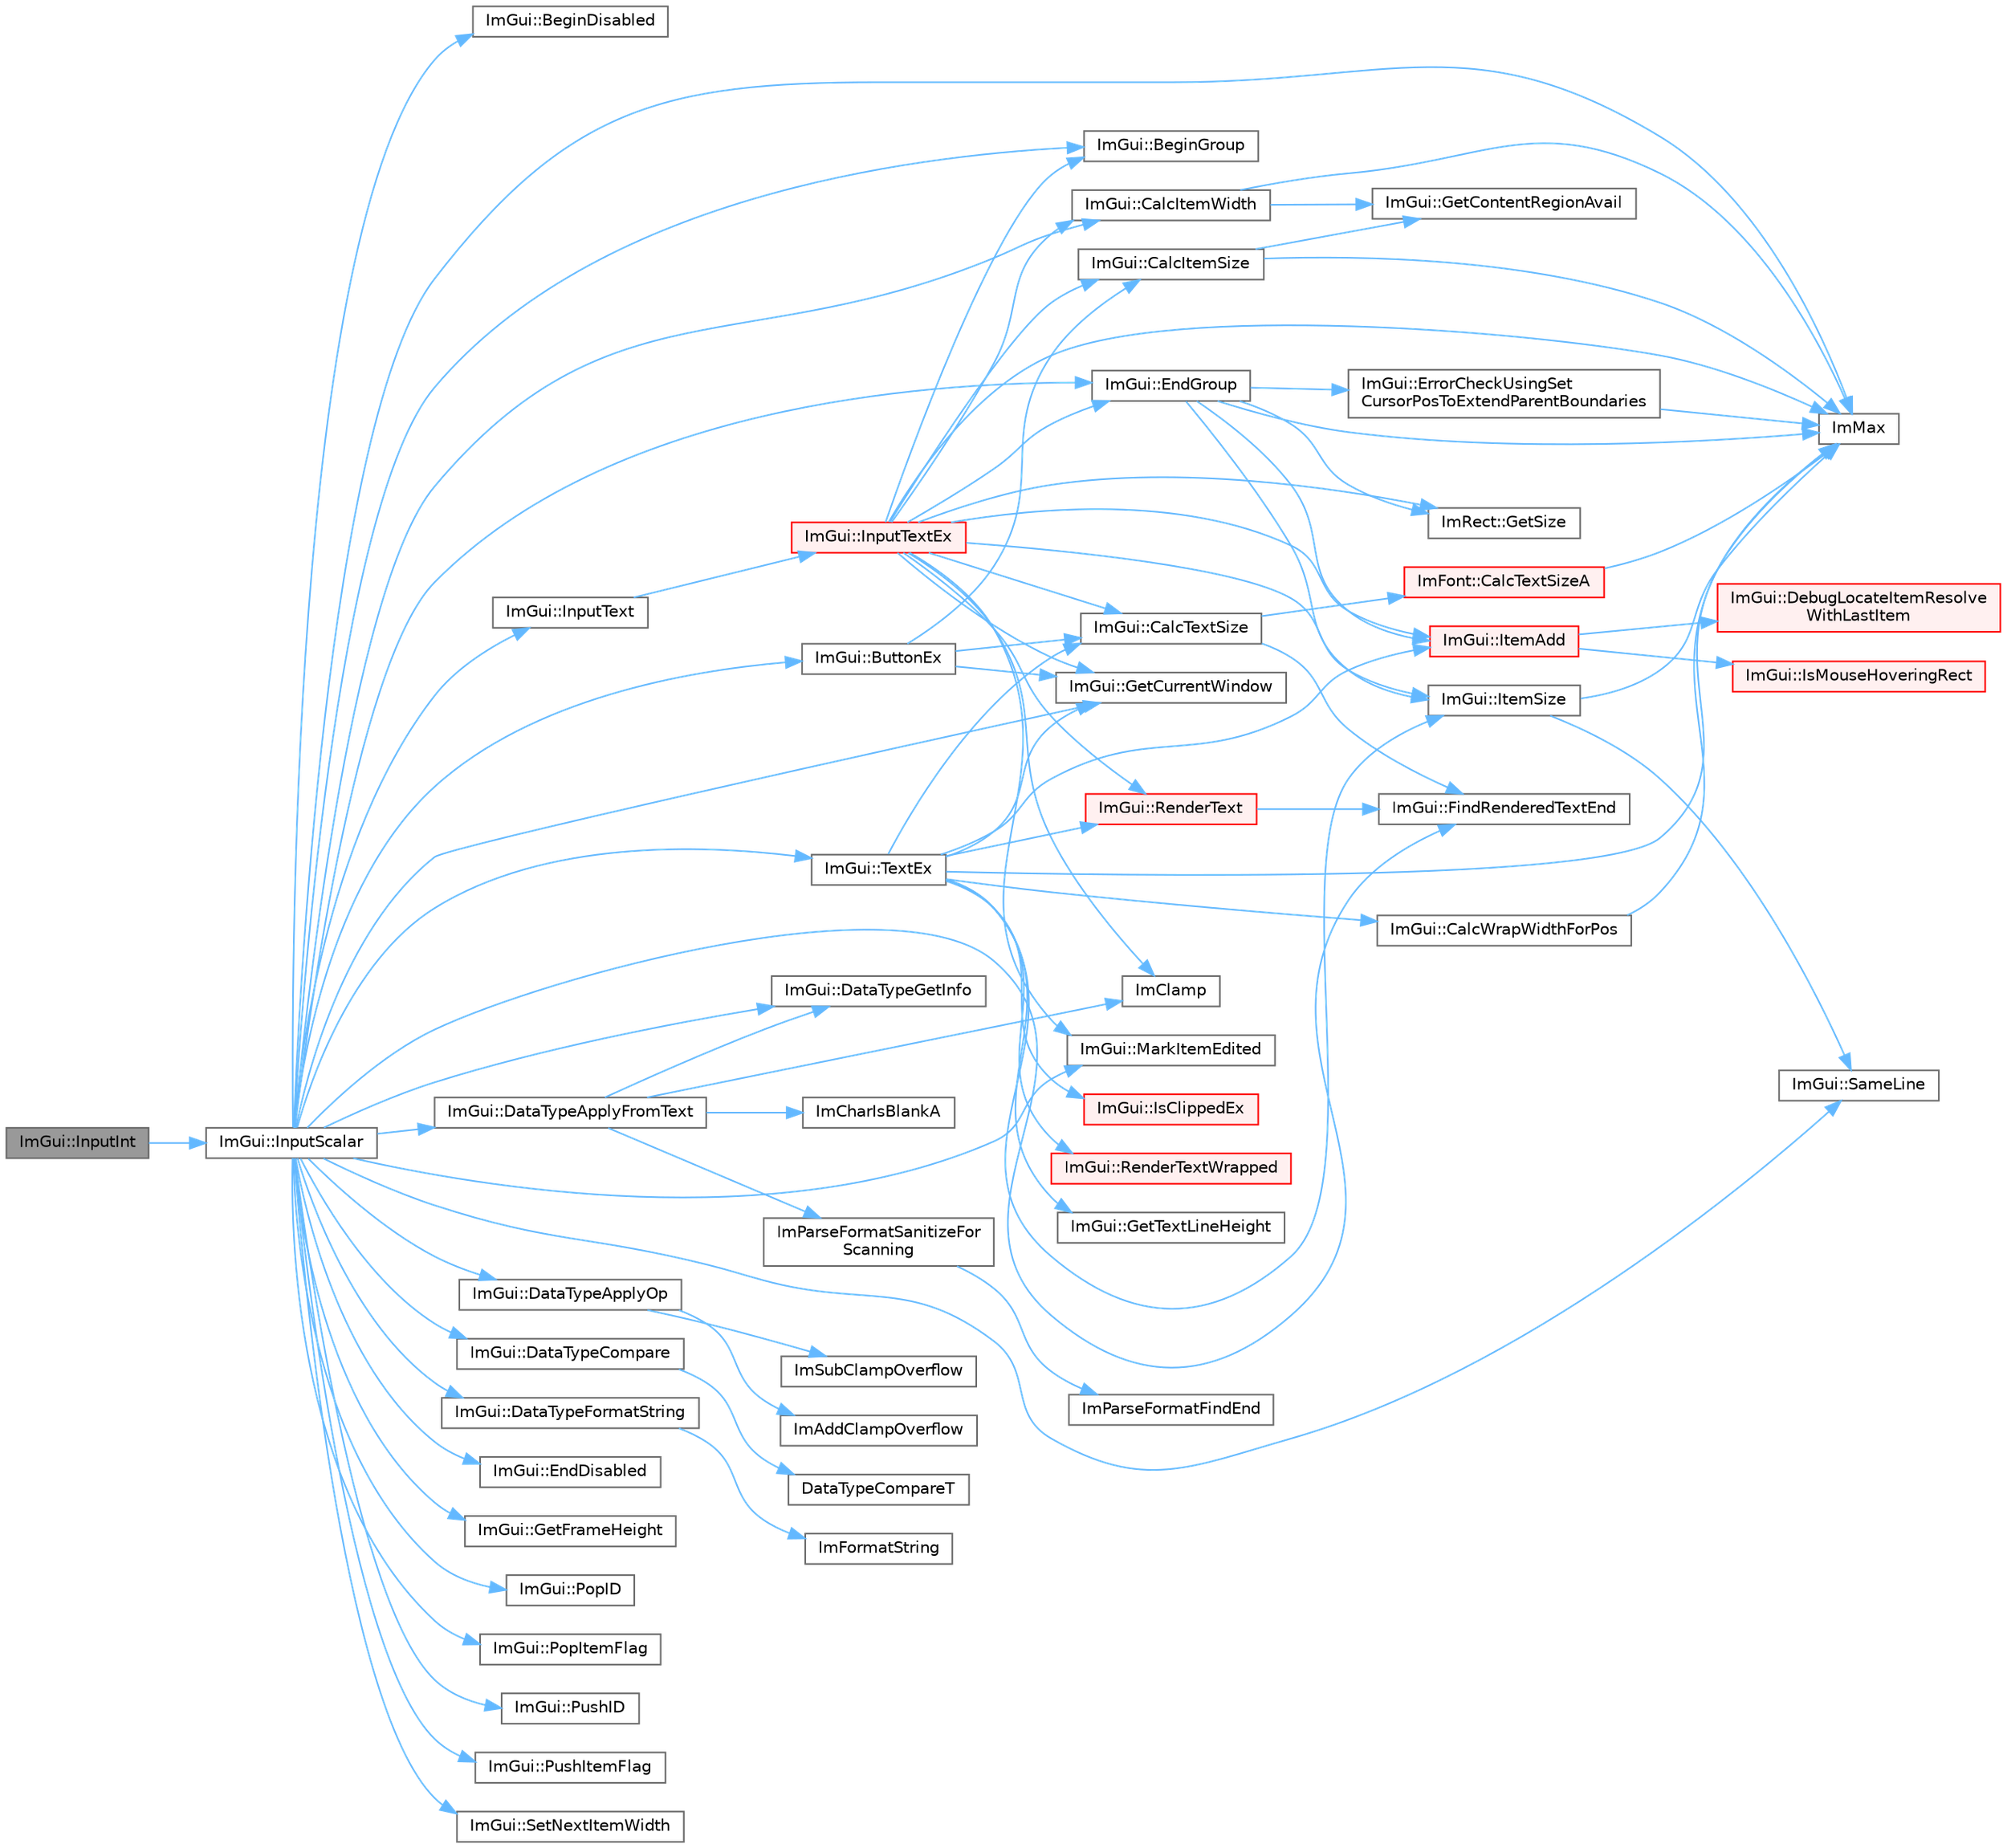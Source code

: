 digraph "ImGui::InputInt"
{
 // LATEX_PDF_SIZE
  bgcolor="transparent";
  edge [fontname=Helvetica,fontsize=10,labelfontname=Helvetica,labelfontsize=10];
  node [fontname=Helvetica,fontsize=10,shape=box,height=0.2,width=0.4];
  rankdir="LR";
  Node1 [id="Node000001",label="ImGui::InputInt",height=0.2,width=0.4,color="gray40", fillcolor="grey60", style="filled", fontcolor="black",tooltip=" "];
  Node1 -> Node2 [id="edge81_Node000001_Node000002",color="steelblue1",style="solid",tooltip=" "];
  Node2 [id="Node000002",label="ImGui::InputScalar",height=0.2,width=0.4,color="grey40", fillcolor="white", style="filled",URL="$namespace_im_gui.html#afdb54540b7480872fbb746f64344b374",tooltip=" "];
  Node2 -> Node3 [id="edge82_Node000002_Node000003",color="steelblue1",style="solid",tooltip=" "];
  Node3 [id="Node000003",label="ImGui::BeginDisabled",height=0.2,width=0.4,color="grey40", fillcolor="white", style="filled",URL="$namespace_im_gui.html#ae90e9a26f01d0d45f6bf7ca720d170d1",tooltip=" "];
  Node2 -> Node4 [id="edge83_Node000002_Node000004",color="steelblue1",style="solid",tooltip=" "];
  Node4 [id="Node000004",label="ImGui::BeginGroup",height=0.2,width=0.4,color="grey40", fillcolor="white", style="filled",URL="$namespace_im_gui.html#a42407e196b7ed2a8755bff28aae9805f",tooltip=" "];
  Node2 -> Node5 [id="edge84_Node000002_Node000005",color="steelblue1",style="solid",tooltip=" "];
  Node5 [id="Node000005",label="ImGui::ButtonEx",height=0.2,width=0.4,color="grey40", fillcolor="white", style="filled",URL="$namespace_im_gui.html#ae479220c66b039874c6e4c9e9b22849f",tooltip=" "];
  Node5 -> Node6 [id="edge85_Node000005_Node000006",color="steelblue1",style="solid",tooltip=" "];
  Node6 [id="Node000006",label="ImGui::CalcItemSize",height=0.2,width=0.4,color="grey40", fillcolor="white", style="filled",URL="$namespace_im_gui.html#acaef0497f7982dd98bf215e50129cd9b",tooltip=" "];
  Node6 -> Node7 [id="edge86_Node000006_Node000007",color="steelblue1",style="solid",tooltip=" "];
  Node7 [id="Node000007",label="ImGui::GetContentRegionAvail",height=0.2,width=0.4,color="grey40", fillcolor="white", style="filled",URL="$namespace_im_gui.html#a410c8e19b2fea8b52746ca11b3930301",tooltip=" "];
  Node6 -> Node8 [id="edge87_Node000006_Node000008",color="steelblue1",style="solid",tooltip=" "];
  Node8 [id="Node000008",label="ImMax",height=0.2,width=0.4,color="grey40", fillcolor="white", style="filled",URL="$imgui__internal_8h.html#a7667efd95147d0422f140917c71a9226",tooltip=" "];
  Node5 -> Node9 [id="edge88_Node000005_Node000009",color="steelblue1",style="solid",tooltip=" "];
  Node9 [id="Node000009",label="ImGui::CalcTextSize",height=0.2,width=0.4,color="grey40", fillcolor="white", style="filled",URL="$namespace_im_gui.html#a848b9db6cc4a186751c0ecebcaadc33b",tooltip=" "];
  Node9 -> Node10 [id="edge89_Node000009_Node000010",color="steelblue1",style="solid",tooltip=" "];
  Node10 [id="Node000010",label="ImFont::CalcTextSizeA",height=0.2,width=0.4,color="red", fillcolor="#FFF0F0", style="filled",URL="$struct_im_font.html#a418146c00c3dee351a411b952cce5175",tooltip=" "];
  Node10 -> Node8 [id="edge90_Node000010_Node000008",color="steelblue1",style="solid",tooltip=" "];
  Node9 -> Node17 [id="edge91_Node000009_Node000017",color="steelblue1",style="solid",tooltip=" "];
  Node17 [id="Node000017",label="ImGui::FindRenderedTextEnd",height=0.2,width=0.4,color="grey40", fillcolor="white", style="filled",URL="$namespace_im_gui.html#a7671e1dbc803a31b06081b52a771d83f",tooltip=" "];
  Node5 -> Node18 [id="edge92_Node000005_Node000018",color="steelblue1",style="solid",tooltip=" "];
  Node18 [id="Node000018",label="ImGui::GetCurrentWindow",height=0.2,width=0.4,color="grey40", fillcolor="white", style="filled",URL="$namespace_im_gui.html#ac452417b5004ca16a814a72cff153526",tooltip=" "];
  Node2 -> Node19 [id="edge93_Node000002_Node000019",color="steelblue1",style="solid",tooltip=" "];
  Node19 [id="Node000019",label="ImGui::CalcItemWidth",height=0.2,width=0.4,color="grey40", fillcolor="white", style="filled",URL="$namespace_im_gui.html#ab3b3ba92ebd8bca4a552dd93321a1994",tooltip=" "];
  Node19 -> Node7 [id="edge94_Node000019_Node000007",color="steelblue1",style="solid",tooltip=" "];
  Node19 -> Node8 [id="edge95_Node000019_Node000008",color="steelblue1",style="solid",tooltip=" "];
  Node2 -> Node20 [id="edge96_Node000002_Node000020",color="steelblue1",style="solid",tooltip=" "];
  Node20 [id="Node000020",label="ImGui::DataTypeApplyFromText",height=0.2,width=0.4,color="grey40", fillcolor="white", style="filled",URL="$namespace_im_gui.html#ad36a66bdf9221889c5eba01c7081e9e0",tooltip=" "];
  Node20 -> Node21 [id="edge97_Node000020_Node000021",color="steelblue1",style="solid",tooltip=" "];
  Node21 [id="Node000021",label="ImGui::DataTypeGetInfo",height=0.2,width=0.4,color="grey40", fillcolor="white", style="filled",URL="$namespace_im_gui.html#a5b25ed1443e5a28d5a5725892e896578",tooltip=" "];
  Node20 -> Node12 [id="edge98_Node000020_Node000012",color="steelblue1",style="solid",tooltip=" "];
  Node12 [id="Node000012",label="ImCharIsBlankA",height=0.2,width=0.4,color="grey40", fillcolor="white", style="filled",URL="$imgui__internal_8h.html#ac22c577d0d6591a9d948ab5590663359",tooltip=" "];
  Node20 -> Node22 [id="edge99_Node000020_Node000022",color="steelblue1",style="solid",tooltip=" "];
  Node22 [id="Node000022",label="ImClamp",height=0.2,width=0.4,color="grey40", fillcolor="white", style="filled",URL="$imgui__internal_8h.html#a6e61ede308bfd68c7434e17905a29fc8",tooltip=" "];
  Node20 -> Node23 [id="edge100_Node000020_Node000023",color="steelblue1",style="solid",tooltip=" "];
  Node23 [id="Node000023",label="ImParseFormatSanitizeFor\lScanning",height=0.2,width=0.4,color="grey40", fillcolor="white", style="filled",URL="$imgui__widgets_8cpp.html#a2ea656cfbf6ddece46394066baefc358",tooltip=" "];
  Node23 -> Node24 [id="edge101_Node000023_Node000024",color="steelblue1",style="solid",tooltip=" "];
  Node24 [id="Node000024",label="ImParseFormatFindEnd",height=0.2,width=0.4,color="grey40", fillcolor="white", style="filled",URL="$imgui__widgets_8cpp.html#ae3cff0e3d91c185dcdb6956cfc64aeaa",tooltip=" "];
  Node2 -> Node25 [id="edge102_Node000002_Node000025",color="steelblue1",style="solid",tooltip=" "];
  Node25 [id="Node000025",label="ImGui::DataTypeApplyOp",height=0.2,width=0.4,color="grey40", fillcolor="white", style="filled",URL="$namespace_im_gui.html#ad8428ae139bf4e90fda66ab60476a13c",tooltip=" "];
  Node25 -> Node26 [id="edge103_Node000025_Node000026",color="steelblue1",style="solid",tooltip=" "];
  Node26 [id="Node000026",label="ImAddClampOverflow",height=0.2,width=0.4,color="grey40", fillcolor="white", style="filled",URL="$imgui__internal_8h.html#a1142cda10c2bf64ea057ddc4d3854e33",tooltip=" "];
  Node25 -> Node27 [id="edge104_Node000025_Node000027",color="steelblue1",style="solid",tooltip=" "];
  Node27 [id="Node000027",label="ImSubClampOverflow",height=0.2,width=0.4,color="grey40", fillcolor="white", style="filled",URL="$imgui__internal_8h.html#a8a975b156105771153c53558affa2f67",tooltip=" "];
  Node2 -> Node28 [id="edge105_Node000002_Node000028",color="steelblue1",style="solid",tooltip=" "];
  Node28 [id="Node000028",label="ImGui::DataTypeCompare",height=0.2,width=0.4,color="grey40", fillcolor="white", style="filled",URL="$namespace_im_gui.html#aa859c7a74393669eb8418a82b5b174e7",tooltip=" "];
  Node28 -> Node29 [id="edge106_Node000028_Node000029",color="steelblue1",style="solid",tooltip=" "];
  Node29 [id="Node000029",label="DataTypeCompareT",height=0.2,width=0.4,color="grey40", fillcolor="white", style="filled",URL="$imgui__widgets_8cpp.html#a912c66d17cb3b09d5daac6e6b992a9a2",tooltip=" "];
  Node2 -> Node30 [id="edge107_Node000002_Node000030",color="steelblue1",style="solid",tooltip=" "];
  Node30 [id="Node000030",label="ImGui::DataTypeFormatString",height=0.2,width=0.4,color="grey40", fillcolor="white", style="filled",URL="$namespace_im_gui.html#a5fda8e22d0e4721940aefcb7232b1f82",tooltip=" "];
  Node30 -> Node31 [id="edge108_Node000030_Node000031",color="steelblue1",style="solid",tooltip=" "];
  Node31 [id="Node000031",label="ImFormatString",height=0.2,width=0.4,color="grey40", fillcolor="white", style="filled",URL="$imgui_8cpp.html#a75ccaf7d676b1f567ba888ae42ac3809",tooltip=" "];
  Node2 -> Node21 [id="edge109_Node000002_Node000021",color="steelblue1",style="solid",tooltip=" "];
  Node2 -> Node32 [id="edge110_Node000002_Node000032",color="steelblue1",style="solid",tooltip=" "];
  Node32 [id="Node000032",label="ImGui::EndDisabled",height=0.2,width=0.4,color="grey40", fillcolor="white", style="filled",URL="$namespace_im_gui.html#a9e6088c6c690ddff1302b6e42b380733",tooltip=" "];
  Node2 -> Node33 [id="edge111_Node000002_Node000033",color="steelblue1",style="solid",tooltip=" "];
  Node33 [id="Node000033",label="ImGui::EndGroup",height=0.2,width=0.4,color="grey40", fillcolor="white", style="filled",URL="$namespace_im_gui.html#a05fc97fc64f28a55486087f503d9a622",tooltip=" "];
  Node33 -> Node34 [id="edge112_Node000033_Node000034",color="steelblue1",style="solid",tooltip=" "];
  Node34 [id="Node000034",label="ImGui::ErrorCheckUsingSet\lCursorPosToExtendParentBoundaries",height=0.2,width=0.4,color="grey40", fillcolor="white", style="filled",URL="$namespace_im_gui.html#ad5832500c14abd9e76e376b82701385b",tooltip=" "];
  Node34 -> Node8 [id="edge113_Node000034_Node000008",color="steelblue1",style="solid",tooltip=" "];
  Node33 -> Node35 [id="edge114_Node000033_Node000035",color="steelblue1",style="solid",tooltip=" "];
  Node35 [id="Node000035",label="ImRect::GetSize",height=0.2,width=0.4,color="grey40", fillcolor="white", style="filled",URL="$struct_im_rect.html#ae459d9c50003058cfb34519a571aaf33",tooltip=" "];
  Node33 -> Node8 [id="edge115_Node000033_Node000008",color="steelblue1",style="solid",tooltip=" "];
  Node33 -> Node36 [id="edge116_Node000033_Node000036",color="steelblue1",style="solid",tooltip=" "];
  Node36 [id="Node000036",label="ImGui::ItemAdd",height=0.2,width=0.4,color="red", fillcolor="#FFF0F0", style="filled",URL="$namespace_im_gui.html#a0c2ccafc8d403c02a6590ac21157b9ac",tooltip=" "];
  Node36 -> Node37 [id="edge117_Node000036_Node000037",color="steelblue1",style="solid",tooltip=" "];
  Node37 [id="Node000037",label="ImGui::DebugLocateItemResolve\lWithLastItem",height=0.2,width=0.4,color="red", fillcolor="#FFF0F0", style="filled",URL="$namespace_im_gui.html#ae8ab0d7dfc90af8e82db3ed9e7829219",tooltip=" "];
  Node36 -> Node59 [id="edge118_Node000036_Node000059",color="steelblue1",style="solid",tooltip=" "];
  Node59 [id="Node000059",label="ImGui::IsMouseHoveringRect",height=0.2,width=0.4,color="red", fillcolor="#FFF0F0", style="filled",URL="$namespace_im_gui.html#ae0b8ea0e06c457316d6aed6c5b2a1c25",tooltip=" "];
  Node33 -> Node89 [id="edge119_Node000033_Node000089",color="steelblue1",style="solid",tooltip=" "];
  Node89 [id="Node000089",label="ImGui::ItemSize",height=0.2,width=0.4,color="grey40", fillcolor="white", style="filled",URL="$namespace_im_gui.html#a4b5818a652d943ea54e0cec9fb3943d7",tooltip=" "];
  Node89 -> Node8 [id="edge120_Node000089_Node000008",color="steelblue1",style="solid",tooltip=" "];
  Node89 -> Node90 [id="edge121_Node000089_Node000090",color="steelblue1",style="solid",tooltip=" "];
  Node90 [id="Node000090",label="ImGui::SameLine",height=0.2,width=0.4,color="grey40", fillcolor="white", style="filled",URL="$namespace_im_gui.html#addd433eb3aae59119e341e80db474f66",tooltip=" "];
  Node2 -> Node17 [id="edge122_Node000002_Node000017",color="steelblue1",style="solid",tooltip=" "];
  Node2 -> Node18 [id="edge123_Node000002_Node000018",color="steelblue1",style="solid",tooltip=" "];
  Node2 -> Node91 [id="edge124_Node000002_Node000091",color="steelblue1",style="solid",tooltip=" "];
  Node91 [id="Node000091",label="ImGui::GetFrameHeight",height=0.2,width=0.4,color="grey40", fillcolor="white", style="filled",URL="$namespace_im_gui.html#ae560f17cf3262017cee888d1eb77f294",tooltip=" "];
  Node2 -> Node8 [id="edge125_Node000002_Node000008",color="steelblue1",style="solid",tooltip=" "];
  Node2 -> Node92 [id="edge126_Node000002_Node000092",color="steelblue1",style="solid",tooltip=" "];
  Node92 [id="Node000092",label="ImGui::InputText",height=0.2,width=0.4,color="grey40", fillcolor="white", style="filled",URL="$namespace_im_gui.html#aa72b5760a3a206729723a587ac7c8519",tooltip=" "];
  Node92 -> Node93 [id="edge127_Node000092_Node000093",color="steelblue1",style="solid",tooltip=" "];
  Node93 [id="Node000093",label="ImGui::InputTextEx",height=0.2,width=0.4,color="red", fillcolor="#FFF0F0", style="filled",URL="$namespace_im_gui.html#af89af17ecc11653f25fea1e50e195de6",tooltip=" "];
  Node93 -> Node4 [id="edge128_Node000093_Node000004",color="steelblue1",style="solid",tooltip=" "];
  Node93 -> Node6 [id="edge129_Node000093_Node000006",color="steelblue1",style="solid",tooltip=" "];
  Node93 -> Node19 [id="edge130_Node000093_Node000019",color="steelblue1",style="solid",tooltip=" "];
  Node93 -> Node9 [id="edge131_Node000093_Node000009",color="steelblue1",style="solid",tooltip=" "];
  Node93 -> Node33 [id="edge132_Node000093_Node000033",color="steelblue1",style="solid",tooltip=" "];
  Node93 -> Node18 [id="edge133_Node000093_Node000018",color="steelblue1",style="solid",tooltip=" "];
  Node93 -> Node35 [id="edge134_Node000093_Node000035",color="steelblue1",style="solid",tooltip=" "];
  Node93 -> Node22 [id="edge135_Node000093_Node000022",color="steelblue1",style="solid",tooltip=" "];
  Node93 -> Node8 [id="edge136_Node000093_Node000008",color="steelblue1",style="solid",tooltip=" "];
  Node93 -> Node36 [id="edge137_Node000093_Node000036",color="steelblue1",style="solid",tooltip=" "];
  Node93 -> Node89 [id="edge138_Node000093_Node000089",color="steelblue1",style="solid",tooltip=" "];
  Node93 -> Node297 [id="edge139_Node000093_Node000297",color="steelblue1",style="solid",tooltip=" "];
  Node297 [id="Node000297",label="ImGui::MarkItemEdited",height=0.2,width=0.4,color="grey40", fillcolor="white", style="filled",URL="$namespace_im_gui.html#a83036681a36fbee2d35b5b57a1ef72e6",tooltip=" "];
  Node93 -> Node286 [id="edge140_Node000093_Node000286",color="steelblue1",style="solid",tooltip=" "];
  Node286 [id="Node000286",label="ImGui::RenderText",height=0.2,width=0.4,color="red", fillcolor="#FFF0F0", style="filled",URL="$namespace_im_gui.html#a9971ce57f2a288ac3a12df886c5550d1",tooltip=" "];
  Node286 -> Node17 [id="edge141_Node000286_Node000017",color="steelblue1",style="solid",tooltip=" "];
  Node2 -> Node297 [id="edge142_Node000002_Node000297",color="steelblue1",style="solid",tooltip=" "];
  Node2 -> Node165 [id="edge143_Node000002_Node000165",color="steelblue1",style="solid",tooltip=" "];
  Node165 [id="Node000165",label="ImGui::PopID",height=0.2,width=0.4,color="grey40", fillcolor="white", style="filled",URL="$namespace_im_gui.html#aba0b2d8f890a5d435ae43d0c4a2d4dd1",tooltip=" "];
  Node2 -> Node247 [id="edge144_Node000002_Node000247",color="steelblue1",style="solid",tooltip=" "];
  Node247 [id="Node000247",label="ImGui::PopItemFlag",height=0.2,width=0.4,color="grey40", fillcolor="white", style="filled",URL="$namespace_im_gui.html#aa93281155e1dd23715dbd384e91edc6b",tooltip=" "];
  Node2 -> Node166 [id="edge145_Node000002_Node000166",color="steelblue1",style="solid",tooltip=" "];
  Node166 [id="Node000166",label="ImGui::PushID",height=0.2,width=0.4,color="grey40", fillcolor="white", style="filled",URL="$namespace_im_gui.html#a27a8533605dc5b8cabf161bf7715bbde",tooltip=" "];
  Node2 -> Node249 [id="edge146_Node000002_Node000249",color="steelblue1",style="solid",tooltip=" "];
  Node249 [id="Node000249",label="ImGui::PushItemFlag",height=0.2,width=0.4,color="grey40", fillcolor="white", style="filled",URL="$namespace_im_gui.html#ac7301f6378333f6d17f47823eed9e00a",tooltip=" "];
  Node2 -> Node90 [id="edge147_Node000002_Node000090",color="steelblue1",style="solid",tooltip=" "];
  Node2 -> Node558 [id="edge148_Node000002_Node000558",color="steelblue1",style="solid",tooltip=" "];
  Node558 [id="Node000558",label="ImGui::SetNextItemWidth",height=0.2,width=0.4,color="grey40", fillcolor="white", style="filled",URL="$namespace_im_gui.html#a1291228607bee5a703df6553f27cbbb9",tooltip=" "];
  Node2 -> Node559 [id="edge149_Node000002_Node000559",color="steelblue1",style="solid",tooltip=" "];
  Node559 [id="Node000559",label="ImGui::TextEx",height=0.2,width=0.4,color="grey40", fillcolor="white", style="filled",URL="$namespace_im_gui.html#aae6420fec03511fd478d9108f31e6b5f",tooltip=" "];
  Node559 -> Node9 [id="edge150_Node000559_Node000009",color="steelblue1",style="solid",tooltip=" "];
  Node559 -> Node560 [id="edge151_Node000559_Node000560",color="steelblue1",style="solid",tooltip=" "];
  Node560 [id="Node000560",label="ImGui::CalcWrapWidthForPos",height=0.2,width=0.4,color="grey40", fillcolor="white", style="filled",URL="$namespace_im_gui.html#a66416151e58c34cd02973976de66e0e9",tooltip=" "];
  Node560 -> Node8 [id="edge152_Node000560_Node000008",color="steelblue1",style="solid",tooltip=" "];
  Node559 -> Node18 [id="edge153_Node000559_Node000018",color="steelblue1",style="solid",tooltip=" "];
  Node559 -> Node561 [id="edge154_Node000559_Node000561",color="steelblue1",style="solid",tooltip=" "];
  Node561 [id="Node000561",label="ImGui::GetTextLineHeight",height=0.2,width=0.4,color="grey40", fillcolor="white", style="filled",URL="$namespace_im_gui.html#aaba5637199d31ea23d4d143b30a44aff",tooltip=" "];
  Node559 -> Node8 [id="edge155_Node000559_Node000008",color="steelblue1",style="solid",tooltip=" "];
  Node559 -> Node562 [id="edge156_Node000559_Node000562",color="steelblue1",style="solid",tooltip=" "];
  Node562 [id="Node000562",label="ImGui::IsClippedEx",height=0.2,width=0.4,color="red", fillcolor="#FFF0F0", style="filled",URL="$namespace_im_gui.html#a7c21c85f5c95aa4ce6c2bd28bb980d44",tooltip=" "];
  Node559 -> Node36 [id="edge157_Node000559_Node000036",color="steelblue1",style="solid",tooltip=" "];
  Node559 -> Node89 [id="edge158_Node000559_Node000089",color="steelblue1",style="solid",tooltip=" "];
  Node559 -> Node286 [id="edge159_Node000559_Node000286",color="steelblue1",style="solid",tooltip=" "];
  Node559 -> Node563 [id="edge160_Node000559_Node000563",color="steelblue1",style="solid",tooltip=" "];
  Node563 [id="Node000563",label="ImGui::RenderTextWrapped",height=0.2,width=0.4,color="red", fillcolor="#FFF0F0", style="filled",URL="$namespace_im_gui.html#aa483b40f6899e1b289b4bf6c2673d1d2",tooltip=" "];
}
